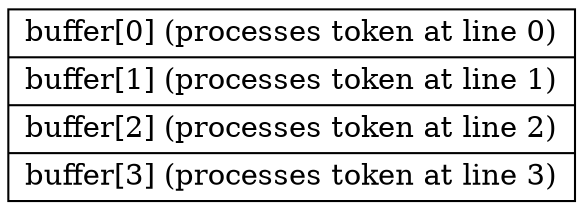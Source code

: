 digraph structs {
node [shape=record];
struct1 [label="{ {buffer[0] (processes token at line 0)}|{buffer[1] (processes token at line 1)}|{buffer[2] (processes token at line 2)}|{buffer[3] (processes token at line 3)} }"];
}
